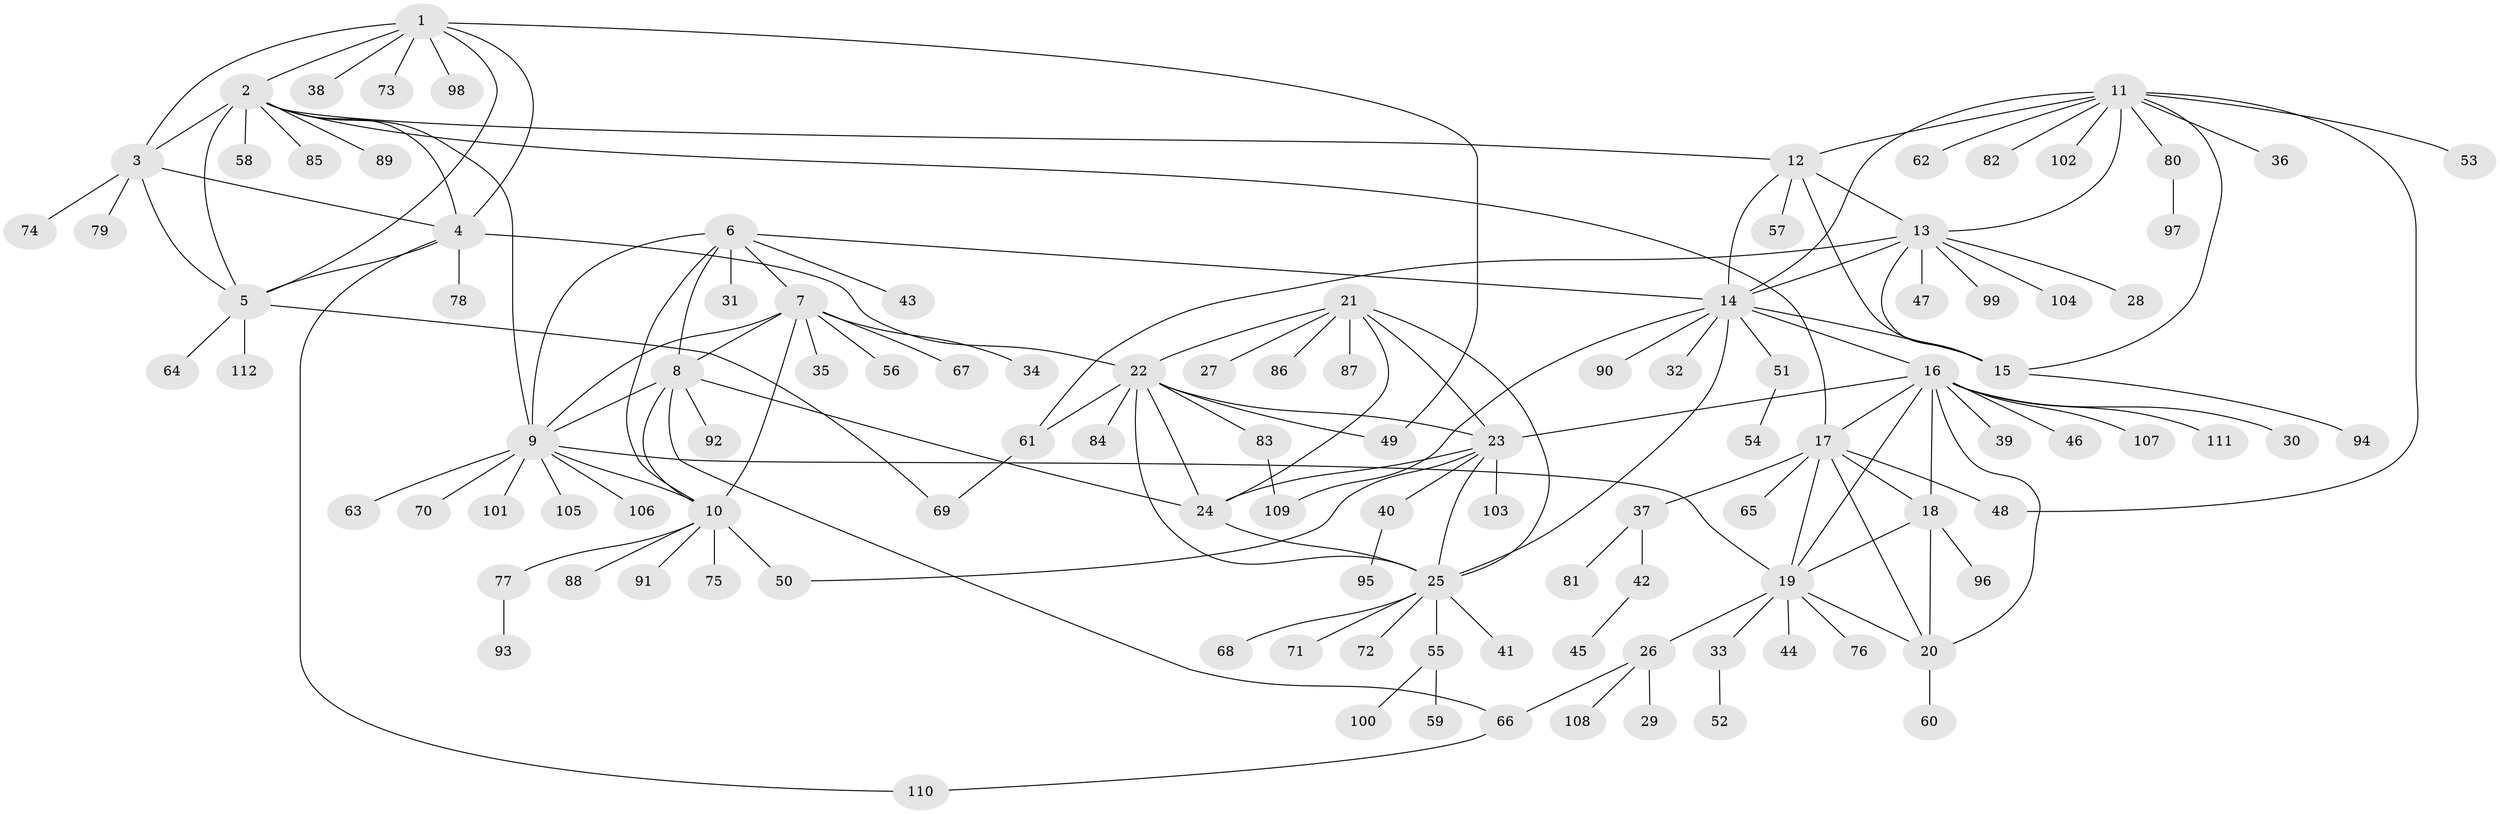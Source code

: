 // coarse degree distribution, {8: 0.038461538461538464, 6: 0.0641025641025641, 7: 0.0641025641025641, 4: 0.05128205128205128, 10: 0.01282051282051282, 9: 0.02564102564102564, 15: 0.01282051282051282, 5: 0.01282051282051282, 13: 0.01282051282051282, 1: 0.6153846153846154, 2: 0.0641025641025641, 3: 0.02564102564102564}
// Generated by graph-tools (version 1.1) at 2025/19/03/04/25 18:19:32]
// undirected, 112 vertices, 155 edges
graph export_dot {
graph [start="1"]
  node [color=gray90,style=filled];
  1;
  2;
  3;
  4;
  5;
  6;
  7;
  8;
  9;
  10;
  11;
  12;
  13;
  14;
  15;
  16;
  17;
  18;
  19;
  20;
  21;
  22;
  23;
  24;
  25;
  26;
  27;
  28;
  29;
  30;
  31;
  32;
  33;
  34;
  35;
  36;
  37;
  38;
  39;
  40;
  41;
  42;
  43;
  44;
  45;
  46;
  47;
  48;
  49;
  50;
  51;
  52;
  53;
  54;
  55;
  56;
  57;
  58;
  59;
  60;
  61;
  62;
  63;
  64;
  65;
  66;
  67;
  68;
  69;
  70;
  71;
  72;
  73;
  74;
  75;
  76;
  77;
  78;
  79;
  80;
  81;
  82;
  83;
  84;
  85;
  86;
  87;
  88;
  89;
  90;
  91;
  92;
  93;
  94;
  95;
  96;
  97;
  98;
  99;
  100;
  101;
  102;
  103;
  104;
  105;
  106;
  107;
  108;
  109;
  110;
  111;
  112;
  1 -- 2;
  1 -- 3;
  1 -- 4;
  1 -- 5;
  1 -- 38;
  1 -- 49;
  1 -- 73;
  1 -- 98;
  2 -- 3;
  2 -- 4;
  2 -- 5;
  2 -- 9;
  2 -- 12;
  2 -- 17;
  2 -- 58;
  2 -- 85;
  2 -- 89;
  3 -- 4;
  3 -- 5;
  3 -- 74;
  3 -- 79;
  4 -- 5;
  4 -- 22;
  4 -- 78;
  4 -- 110;
  5 -- 64;
  5 -- 69;
  5 -- 112;
  6 -- 7;
  6 -- 8;
  6 -- 9;
  6 -- 10;
  6 -- 14;
  6 -- 31;
  6 -- 43;
  7 -- 8;
  7 -- 9;
  7 -- 10;
  7 -- 34;
  7 -- 35;
  7 -- 56;
  7 -- 67;
  8 -- 9;
  8 -- 10;
  8 -- 24;
  8 -- 66;
  8 -- 92;
  9 -- 10;
  9 -- 19;
  9 -- 63;
  9 -- 70;
  9 -- 101;
  9 -- 105;
  9 -- 106;
  10 -- 50;
  10 -- 75;
  10 -- 77;
  10 -- 88;
  10 -- 91;
  11 -- 12;
  11 -- 13;
  11 -- 14;
  11 -- 15;
  11 -- 36;
  11 -- 48;
  11 -- 53;
  11 -- 62;
  11 -- 80;
  11 -- 82;
  11 -- 102;
  12 -- 13;
  12 -- 14;
  12 -- 15;
  12 -- 57;
  13 -- 14;
  13 -- 15;
  13 -- 28;
  13 -- 47;
  13 -- 61;
  13 -- 99;
  13 -- 104;
  14 -- 15;
  14 -- 16;
  14 -- 25;
  14 -- 32;
  14 -- 51;
  14 -- 90;
  14 -- 109;
  15 -- 94;
  16 -- 17;
  16 -- 18;
  16 -- 19;
  16 -- 20;
  16 -- 23;
  16 -- 30;
  16 -- 39;
  16 -- 46;
  16 -- 107;
  16 -- 111;
  17 -- 18;
  17 -- 19;
  17 -- 20;
  17 -- 37;
  17 -- 48;
  17 -- 65;
  18 -- 19;
  18 -- 20;
  18 -- 96;
  19 -- 20;
  19 -- 26;
  19 -- 33;
  19 -- 44;
  19 -- 76;
  20 -- 60;
  21 -- 22;
  21 -- 23;
  21 -- 24;
  21 -- 25;
  21 -- 27;
  21 -- 86;
  21 -- 87;
  22 -- 23;
  22 -- 24;
  22 -- 25;
  22 -- 49;
  22 -- 61;
  22 -- 83;
  22 -- 84;
  23 -- 24;
  23 -- 25;
  23 -- 40;
  23 -- 50;
  23 -- 103;
  24 -- 25;
  25 -- 41;
  25 -- 55;
  25 -- 68;
  25 -- 71;
  25 -- 72;
  26 -- 29;
  26 -- 66;
  26 -- 108;
  33 -- 52;
  37 -- 42;
  37 -- 81;
  40 -- 95;
  42 -- 45;
  51 -- 54;
  55 -- 59;
  55 -- 100;
  61 -- 69;
  66 -- 110;
  77 -- 93;
  80 -- 97;
  83 -- 109;
}
